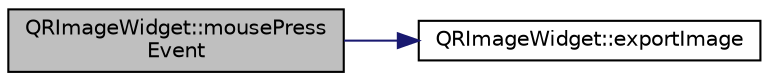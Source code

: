 digraph "QRImageWidget::mousePressEvent"
{
  edge [fontname="Helvetica",fontsize="10",labelfontname="Helvetica",labelfontsize="10"];
  node [fontname="Helvetica",fontsize="10",shape=record];
  rankdir="LR";
  Node18 [label="QRImageWidget::mousePress\lEvent",height=0.2,width=0.4,color="black", fillcolor="grey75", style="filled", fontcolor="black"];
  Node18 -> Node19 [color="midnightblue",fontsize="10",style="solid",fontname="Helvetica"];
  Node19 [label="QRImageWidget::exportImage",height=0.2,width=0.4,color="black", fillcolor="white", style="filled",URL="$class_q_r_image_widget.html#a717edd656c51439324a2d73e1ac694ad"];
}
